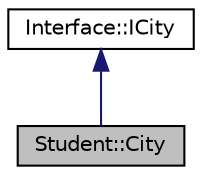 digraph "Student::City"
{
 // LATEX_PDF_SIZE
  edge [fontname="Helvetica",fontsize="10",labelfontname="Helvetica",labelfontsize="10"];
  node [fontname="Helvetica",fontsize="10",shape=record];
  Node1 [label="Student::City",height=0.2,width=0.4,color="black", fillcolor="grey75", style="filled", fontcolor="black",tooltip="The City class controls the actions of the actors and acts as a link between logic and mainwindow."];
  Node2 -> Node1 [dir="back",color="midnightblue",fontsize="10",style="solid",fontname="Helvetica"];
  Node2 [label="Interface::ICity",height=0.2,width=0.4,color="black", fillcolor="white", style="filled",URL="$class_interface_1_1_i_city.html",tooltip="CityIF is an interface that every city in the game must fulfill. Kaupunki."];
}
